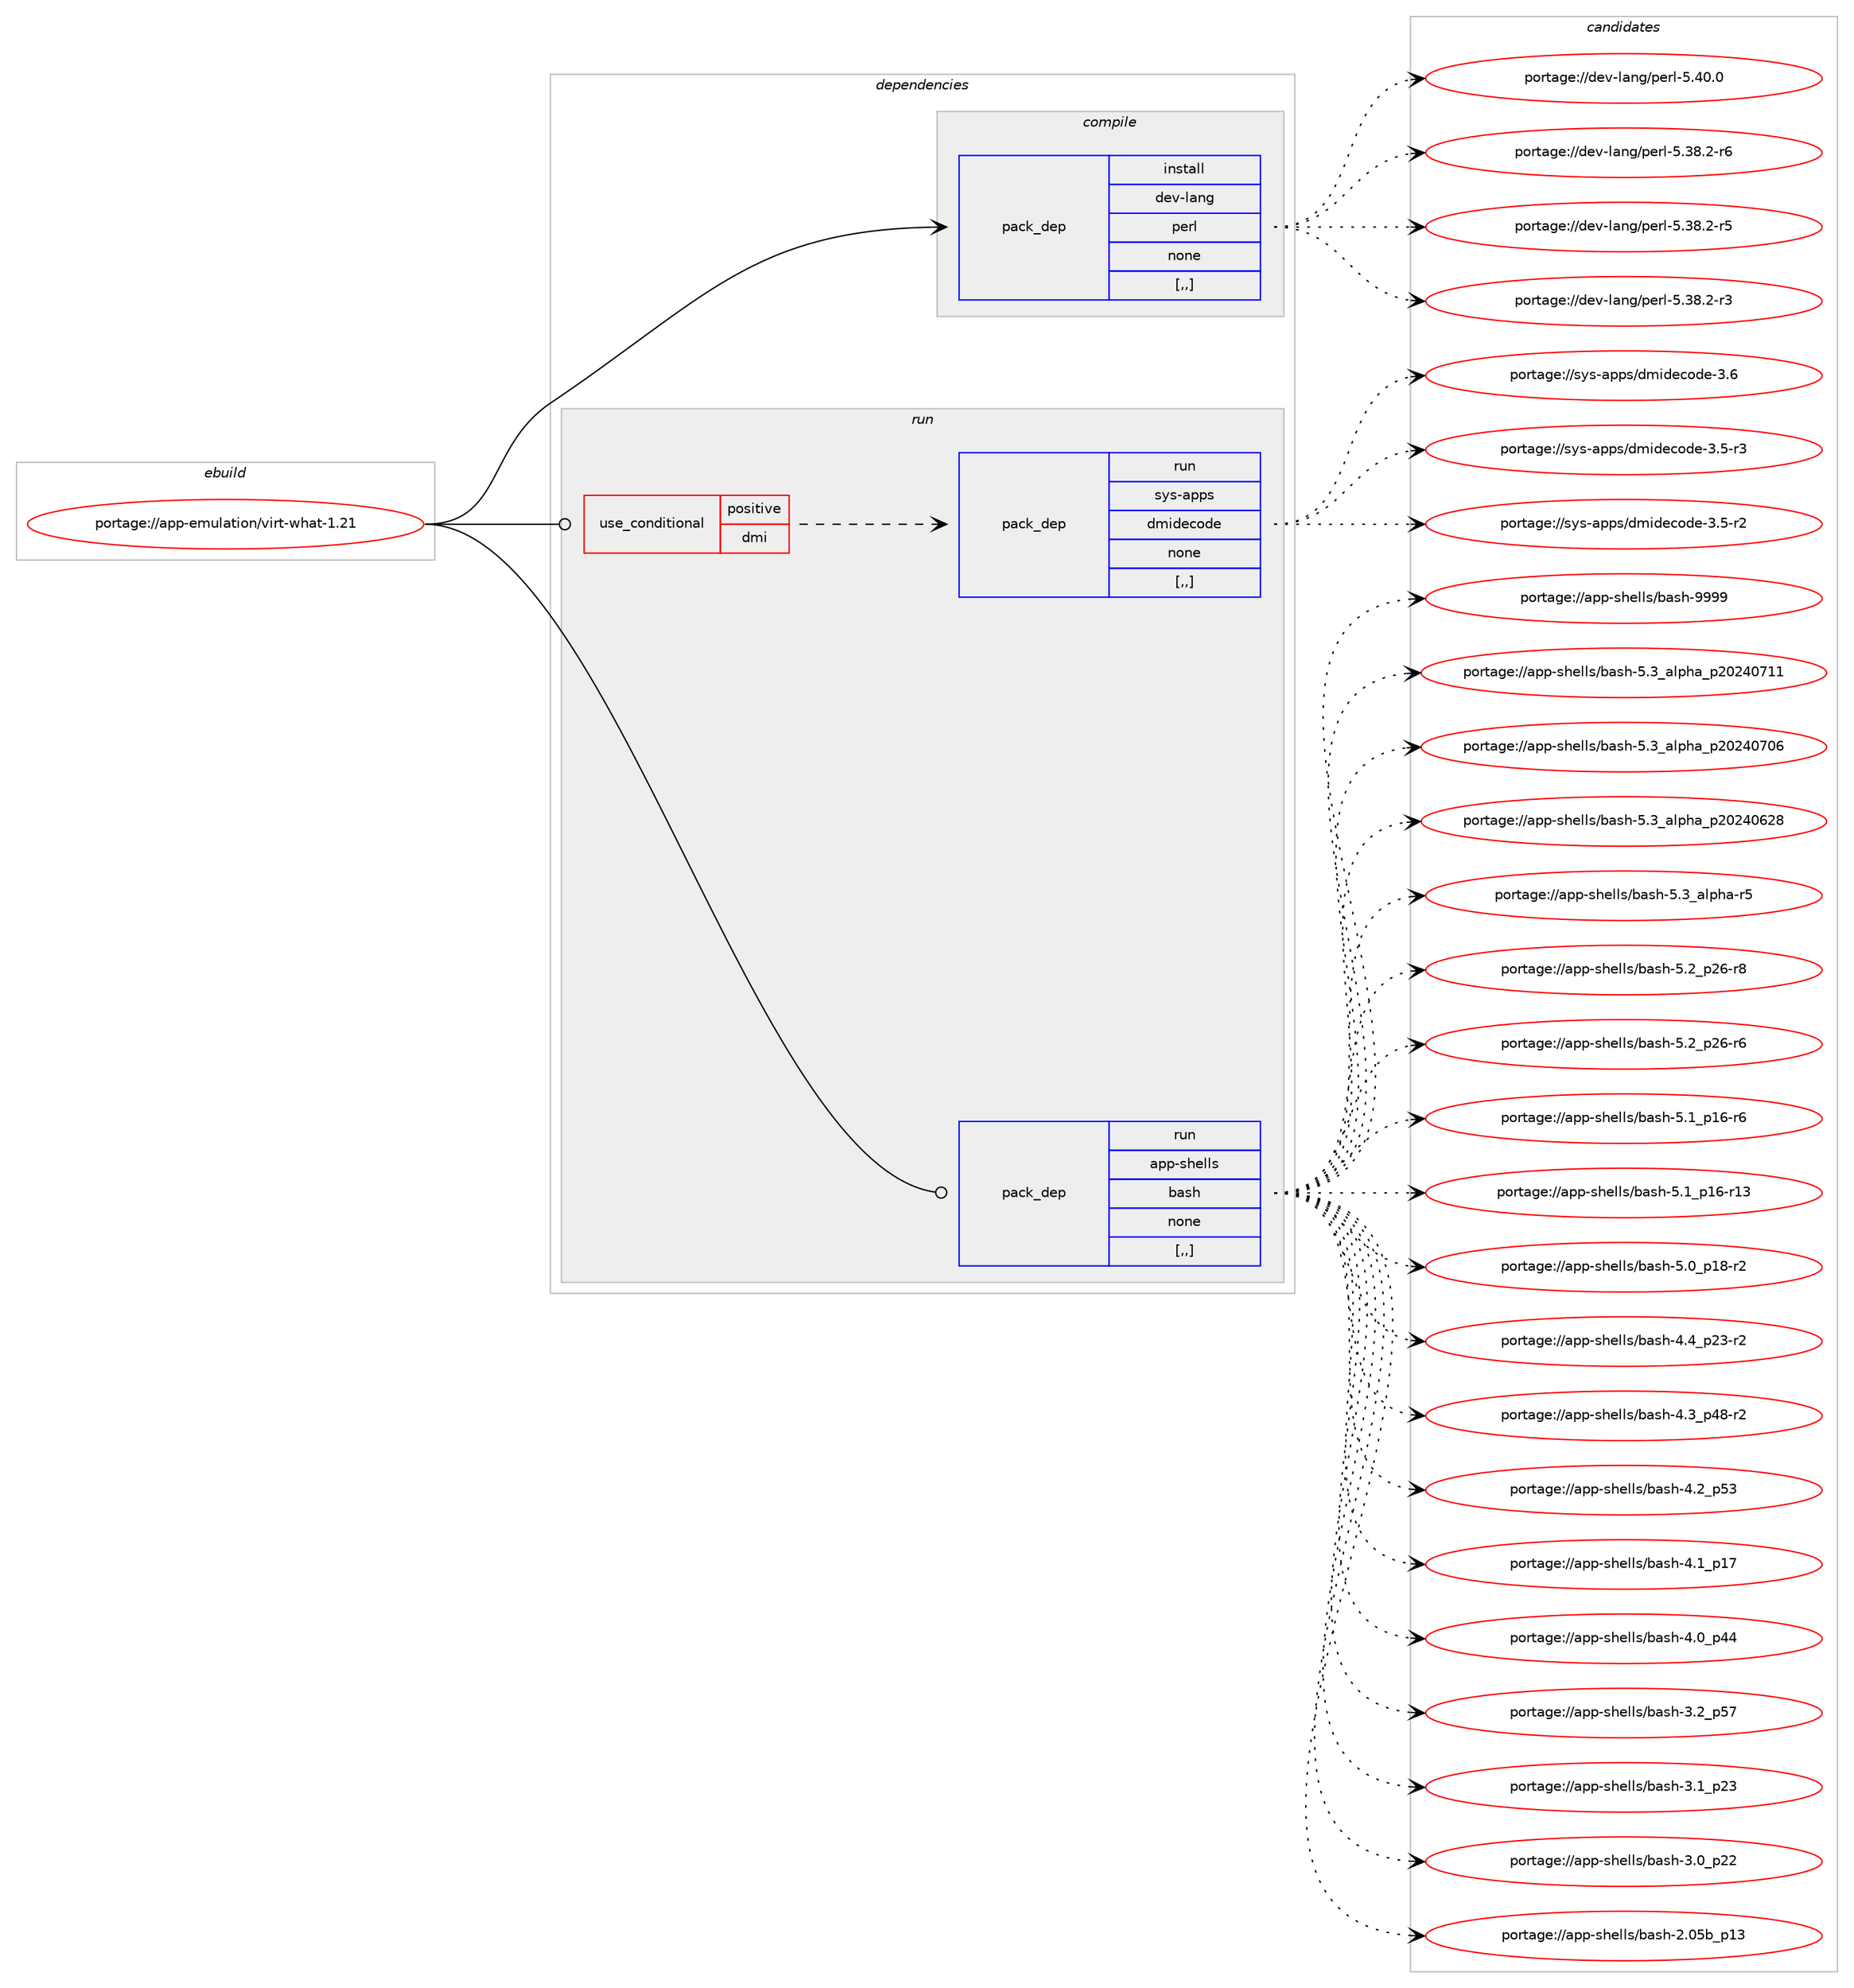digraph prolog {

# *************
# Graph options
# *************

newrank=true;
concentrate=true;
compound=true;
graph [rankdir=LR,fontname=Helvetica,fontsize=10,ranksep=1.5];#, ranksep=2.5, nodesep=0.2];
edge  [arrowhead=vee];
node  [fontname=Helvetica,fontsize=10];

# **********
# The ebuild
# **********

subgraph cluster_leftcol {
color=gray;
label=<<i>ebuild</i>>;
id [label="portage://app-emulation/virt-what-1.21", color=red, width=4, href="../app-emulation/virt-what-1.21.svg"];
}

# ****************
# The dependencies
# ****************

subgraph cluster_midcol {
color=gray;
label=<<i>dependencies</i>>;
subgraph cluster_compile {
fillcolor="#eeeeee";
style=filled;
label=<<i>compile</i>>;
subgraph pack22417 {
dependency31785 [label=<<TABLE BORDER="0" CELLBORDER="1" CELLSPACING="0" CELLPADDING="4" WIDTH="220"><TR><TD ROWSPAN="6" CELLPADDING="30">pack_dep</TD></TR><TR><TD WIDTH="110">install</TD></TR><TR><TD>dev-lang</TD></TR><TR><TD>perl</TD></TR><TR><TD>none</TD></TR><TR><TD>[,,]</TD></TR></TABLE>>, shape=none, color=blue];
}
id:e -> dependency31785:w [weight=20,style="solid",arrowhead="vee"];
}
subgraph cluster_compileandrun {
fillcolor="#eeeeee";
style=filled;
label=<<i>compile and run</i>>;
}
subgraph cluster_run {
fillcolor="#eeeeee";
style=filled;
label=<<i>run</i>>;
subgraph cond9028 {
dependency31786 [label=<<TABLE BORDER="0" CELLBORDER="1" CELLSPACING="0" CELLPADDING="4"><TR><TD ROWSPAN="3" CELLPADDING="10">use_conditional</TD></TR><TR><TD>positive</TD></TR><TR><TD>dmi</TD></TR></TABLE>>, shape=none, color=red];
subgraph pack22418 {
dependency31787 [label=<<TABLE BORDER="0" CELLBORDER="1" CELLSPACING="0" CELLPADDING="4" WIDTH="220"><TR><TD ROWSPAN="6" CELLPADDING="30">pack_dep</TD></TR><TR><TD WIDTH="110">run</TD></TR><TR><TD>sys-apps</TD></TR><TR><TD>dmidecode</TD></TR><TR><TD>none</TD></TR><TR><TD>[,,]</TD></TR></TABLE>>, shape=none, color=blue];
}
dependency31786:e -> dependency31787:w [weight=20,style="dashed",arrowhead="vee"];
}
id:e -> dependency31786:w [weight=20,style="solid",arrowhead="odot"];
subgraph pack22419 {
dependency31788 [label=<<TABLE BORDER="0" CELLBORDER="1" CELLSPACING="0" CELLPADDING="4" WIDTH="220"><TR><TD ROWSPAN="6" CELLPADDING="30">pack_dep</TD></TR><TR><TD WIDTH="110">run</TD></TR><TR><TD>app-shells</TD></TR><TR><TD>bash</TD></TR><TR><TD>none</TD></TR><TR><TD>[,,]</TD></TR></TABLE>>, shape=none, color=blue];
}
id:e -> dependency31788:w [weight=20,style="solid",arrowhead="odot"];
}
}

# **************
# The candidates
# **************

subgraph cluster_choices {
rank=same;
color=gray;
label=<<i>candidates</i>>;

subgraph choice22417 {
color=black;
nodesep=1;
choice10010111845108971101034711210111410845534652484648 [label="portage://dev-lang/perl-5.40.0", color=red, width=4,href="../dev-lang/perl-5.40.0.svg"];
choice100101118451089711010347112101114108455346515646504511454 [label="portage://dev-lang/perl-5.38.2-r6", color=red, width=4,href="../dev-lang/perl-5.38.2-r6.svg"];
choice100101118451089711010347112101114108455346515646504511453 [label="portage://dev-lang/perl-5.38.2-r5", color=red, width=4,href="../dev-lang/perl-5.38.2-r5.svg"];
choice100101118451089711010347112101114108455346515646504511451 [label="portage://dev-lang/perl-5.38.2-r3", color=red, width=4,href="../dev-lang/perl-5.38.2-r3.svg"];
dependency31785:e -> choice10010111845108971101034711210111410845534652484648:w [style=dotted,weight="100"];
dependency31785:e -> choice100101118451089711010347112101114108455346515646504511454:w [style=dotted,weight="100"];
dependency31785:e -> choice100101118451089711010347112101114108455346515646504511453:w [style=dotted,weight="100"];
dependency31785:e -> choice100101118451089711010347112101114108455346515646504511451:w [style=dotted,weight="100"];
}
subgraph choice22418 {
color=black;
nodesep=1;
choice1151211154597112112115471001091051001019911110010145514654 [label="portage://sys-apps/dmidecode-3.6", color=red, width=4,href="../sys-apps/dmidecode-3.6.svg"];
choice11512111545971121121154710010910510010199111100101455146534511451 [label="portage://sys-apps/dmidecode-3.5-r3", color=red, width=4,href="../sys-apps/dmidecode-3.5-r3.svg"];
choice11512111545971121121154710010910510010199111100101455146534511450 [label="portage://sys-apps/dmidecode-3.5-r2", color=red, width=4,href="../sys-apps/dmidecode-3.5-r2.svg"];
dependency31787:e -> choice1151211154597112112115471001091051001019911110010145514654:w [style=dotted,weight="100"];
dependency31787:e -> choice11512111545971121121154710010910510010199111100101455146534511451:w [style=dotted,weight="100"];
dependency31787:e -> choice11512111545971121121154710010910510010199111100101455146534511450:w [style=dotted,weight="100"];
}
subgraph choice22419 {
color=black;
nodesep=1;
choice97112112451151041011081081154798971151044557575757 [label="portage://app-shells/bash-9999", color=red, width=4,href="../app-shells/bash-9999.svg"];
choice971121124511510410110810811547989711510445534651959710811210497951125048505248554949 [label="portage://app-shells/bash-5.3_alpha_p20240711", color=red, width=4,href="../app-shells/bash-5.3_alpha_p20240711.svg"];
choice971121124511510410110810811547989711510445534651959710811210497951125048505248554854 [label="portage://app-shells/bash-5.3_alpha_p20240706", color=red, width=4,href="../app-shells/bash-5.3_alpha_p20240706.svg"];
choice971121124511510410110810811547989711510445534651959710811210497951125048505248545056 [label="portage://app-shells/bash-5.3_alpha_p20240628", color=red, width=4,href="../app-shells/bash-5.3_alpha_p20240628.svg"];
choice9711211245115104101108108115479897115104455346519597108112104974511453 [label="portage://app-shells/bash-5.3_alpha-r5", color=red, width=4,href="../app-shells/bash-5.3_alpha-r5.svg"];
choice9711211245115104101108108115479897115104455346509511250544511456 [label="portage://app-shells/bash-5.2_p26-r8", color=red, width=4,href="../app-shells/bash-5.2_p26-r8.svg"];
choice9711211245115104101108108115479897115104455346509511250544511454 [label="portage://app-shells/bash-5.2_p26-r6", color=red, width=4,href="../app-shells/bash-5.2_p26-r6.svg"];
choice9711211245115104101108108115479897115104455346499511249544511454 [label="portage://app-shells/bash-5.1_p16-r6", color=red, width=4,href="../app-shells/bash-5.1_p16-r6.svg"];
choice971121124511510410110810811547989711510445534649951124954451144951 [label="portage://app-shells/bash-5.1_p16-r13", color=red, width=4,href="../app-shells/bash-5.1_p16-r13.svg"];
choice9711211245115104101108108115479897115104455346489511249564511450 [label="portage://app-shells/bash-5.0_p18-r2", color=red, width=4,href="../app-shells/bash-5.0_p18-r2.svg"];
choice9711211245115104101108108115479897115104455246529511250514511450 [label="portage://app-shells/bash-4.4_p23-r2", color=red, width=4,href="../app-shells/bash-4.4_p23-r2.svg"];
choice9711211245115104101108108115479897115104455246519511252564511450 [label="portage://app-shells/bash-4.3_p48-r2", color=red, width=4,href="../app-shells/bash-4.3_p48-r2.svg"];
choice971121124511510410110810811547989711510445524650951125351 [label="portage://app-shells/bash-4.2_p53", color=red, width=4,href="../app-shells/bash-4.2_p53.svg"];
choice971121124511510410110810811547989711510445524649951124955 [label="portage://app-shells/bash-4.1_p17", color=red, width=4,href="../app-shells/bash-4.1_p17.svg"];
choice971121124511510410110810811547989711510445524648951125252 [label="portage://app-shells/bash-4.0_p44", color=red, width=4,href="../app-shells/bash-4.0_p44.svg"];
choice971121124511510410110810811547989711510445514650951125355 [label="portage://app-shells/bash-3.2_p57", color=red, width=4,href="../app-shells/bash-3.2_p57.svg"];
choice971121124511510410110810811547989711510445514649951125051 [label="portage://app-shells/bash-3.1_p23", color=red, width=4,href="../app-shells/bash-3.1_p23.svg"];
choice971121124511510410110810811547989711510445514648951125050 [label="portage://app-shells/bash-3.0_p22", color=red, width=4,href="../app-shells/bash-3.0_p22.svg"];
choice9711211245115104101108108115479897115104455046485398951124951 [label="portage://app-shells/bash-2.05b_p13", color=red, width=4,href="../app-shells/bash-2.05b_p13.svg"];
dependency31788:e -> choice97112112451151041011081081154798971151044557575757:w [style=dotted,weight="100"];
dependency31788:e -> choice971121124511510410110810811547989711510445534651959710811210497951125048505248554949:w [style=dotted,weight="100"];
dependency31788:e -> choice971121124511510410110810811547989711510445534651959710811210497951125048505248554854:w [style=dotted,weight="100"];
dependency31788:e -> choice971121124511510410110810811547989711510445534651959710811210497951125048505248545056:w [style=dotted,weight="100"];
dependency31788:e -> choice9711211245115104101108108115479897115104455346519597108112104974511453:w [style=dotted,weight="100"];
dependency31788:e -> choice9711211245115104101108108115479897115104455346509511250544511456:w [style=dotted,weight="100"];
dependency31788:e -> choice9711211245115104101108108115479897115104455346509511250544511454:w [style=dotted,weight="100"];
dependency31788:e -> choice9711211245115104101108108115479897115104455346499511249544511454:w [style=dotted,weight="100"];
dependency31788:e -> choice971121124511510410110810811547989711510445534649951124954451144951:w [style=dotted,weight="100"];
dependency31788:e -> choice9711211245115104101108108115479897115104455346489511249564511450:w [style=dotted,weight="100"];
dependency31788:e -> choice9711211245115104101108108115479897115104455246529511250514511450:w [style=dotted,weight="100"];
dependency31788:e -> choice9711211245115104101108108115479897115104455246519511252564511450:w [style=dotted,weight="100"];
dependency31788:e -> choice971121124511510410110810811547989711510445524650951125351:w [style=dotted,weight="100"];
dependency31788:e -> choice971121124511510410110810811547989711510445524649951124955:w [style=dotted,weight="100"];
dependency31788:e -> choice971121124511510410110810811547989711510445524648951125252:w [style=dotted,weight="100"];
dependency31788:e -> choice971121124511510410110810811547989711510445514650951125355:w [style=dotted,weight="100"];
dependency31788:e -> choice971121124511510410110810811547989711510445514649951125051:w [style=dotted,weight="100"];
dependency31788:e -> choice971121124511510410110810811547989711510445514648951125050:w [style=dotted,weight="100"];
dependency31788:e -> choice9711211245115104101108108115479897115104455046485398951124951:w [style=dotted,weight="100"];
}
}

}
